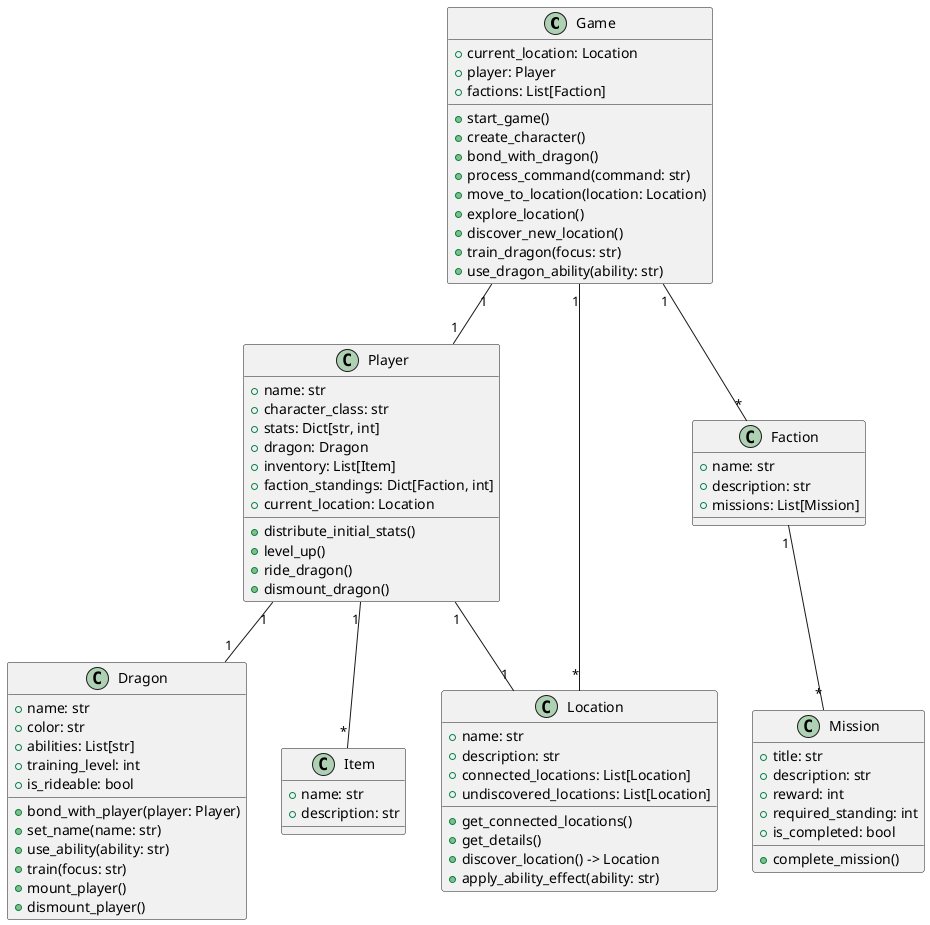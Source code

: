 @startuml
class Game {
  +current_location: Location
  +player: Player
  +factions: List[Faction]
  +start_game()
  +create_character()
  +bond_with_dragon()
  +process_command(command: str)
  +move_to_location(location: Location)
  +explore_location()
  +discover_new_location()
  +train_dragon(focus: str)
  +use_dragon_ability(ability: str)
}

class Player {
  +name: str
  +character_class: str
  +stats: Dict[str, int]
  +dragon: Dragon
  +inventory: List[Item]
  +faction_standings: Dict[Faction, int]
  +current_location: Location
  +distribute_initial_stats()
  +level_up()
  +ride_dragon()
  +dismount_dragon()
}

class Dragon {
  +name: str
  +color: str
  +abilities: List[str]
  +training_level: int
  +is_rideable: bool
  +bond_with_player(player: Player)
  +set_name(name: str)
  +use_ability(ability: str)
  +train(focus: str)
  +mount_player()
  +dismount_player()
}

class Location {
  +name: str
  +description: str
  +connected_locations: List[Location]
  +undiscovered_locations: List[Location]
  +get_connected_locations()
  +get_details()
  +discover_location() -> Location
  +apply_ability_effect(ability: str)
}

class Faction {
  +name: str
  +description: str
  +missions: List[Mission]
}

class Mission {
  +title: str
  +description: str
  +reward: int
  +required_standing: int
  +is_completed: bool
  +complete_mission()
}

class Item {
  +name: str
  +description: str
}

Game "1" -- "1" Player
Game "1" -- "*" Faction
Game "1" -- "*" Location
Player "1" -- "1" Dragon
Player "1" -- "*" Item
Faction "1" -- "*" Mission
Player "1" -- "1" Location
@enduml
